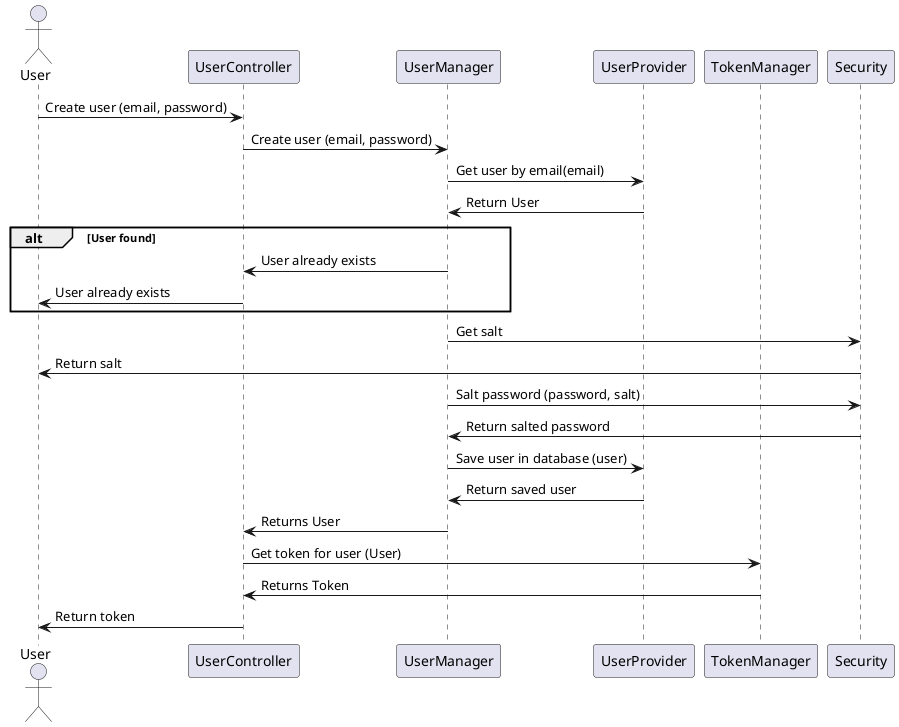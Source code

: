 @startuml Create User SD


actor User
participant UserController
participant UserManager
participant UserProvider
participant TokenManager
participant Security

User->UserController: Create user (email, password)
UserController->UserManager: Create user (email, password)
UserManager->UserProvider: Get user by email(email)
UserProvider->UserManager: Return User

alt User found

UserManager->UserController: User already exists
UserController->User: User already exists

end


UserManager->Security: Get salt
Security->User: Return salt

UserManager->Security: Salt password (password, salt)
Security->UserManager: Return salted password

UserManager->UserProvider: Save user in database (user)
UserProvider->UserManager: Return saved user


UserManager->UserController: Returns User
UserController->TokenManager: Get token for user (User)
TokenManager->UserController: Returns Token

UserController->User: Return token

@enduml